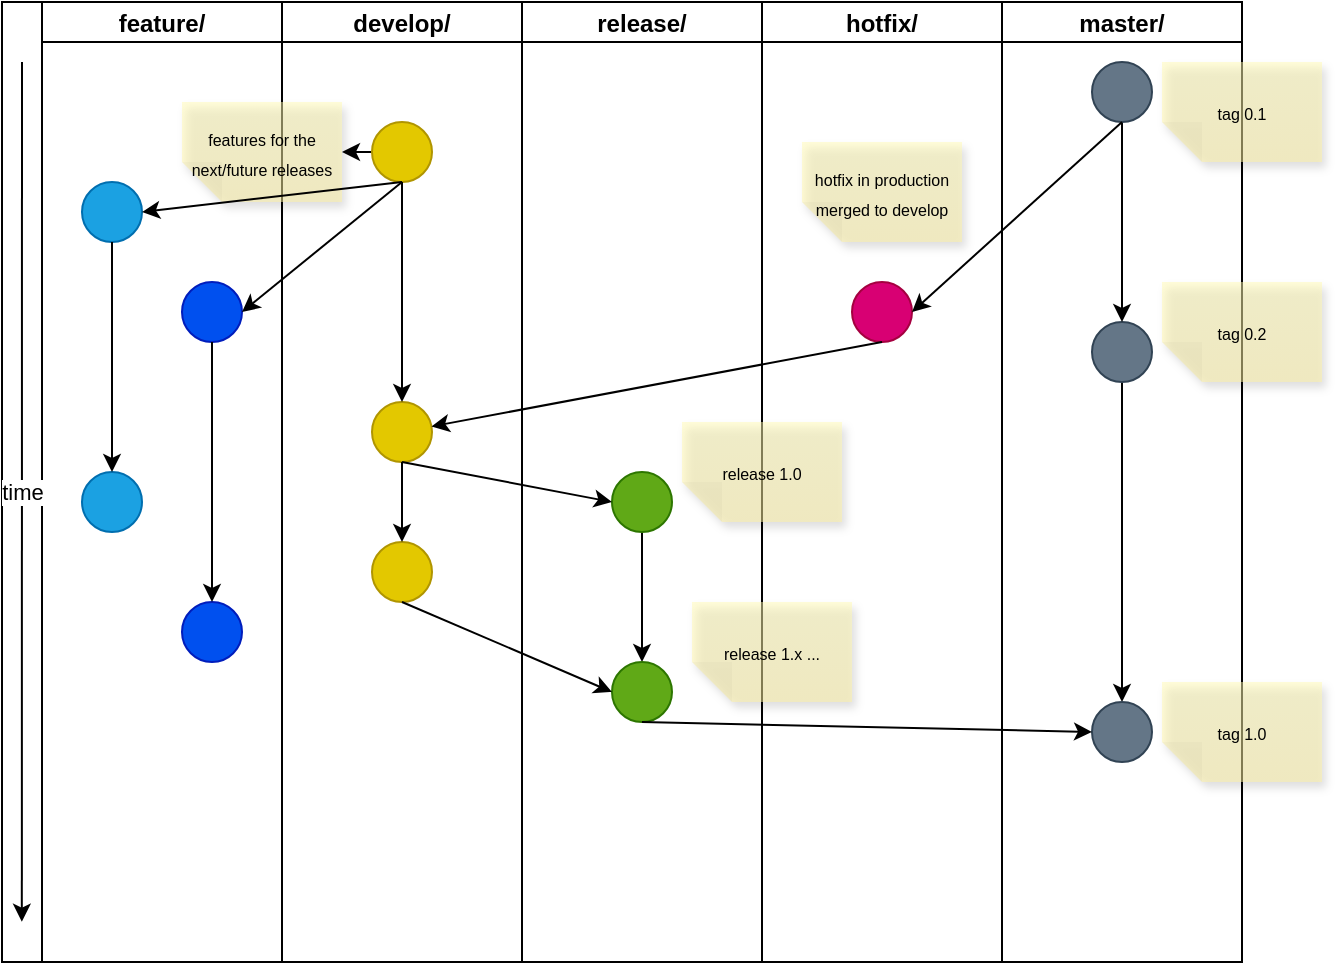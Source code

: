 <mxfile>
    <diagram id="YaZjxOc9N0C0_7QmjDq9" name="Page-1">
        <mxGraphModel dx="1221" dy="786" grid="1" gridSize="10" guides="1" tooltips="1" connect="1" arrows="1" fold="1" page="1" pageScale="1" pageWidth="850" pageHeight="1100" math="0" shadow="0">
            <root>
                <mxCell id="0"/>
                <mxCell id="1" parent="0"/>
                <mxCell id="6" value="" style="swimlane;childLayout=stackLayout;resizeParent=1;resizeParentMax=0;startSize=20;horizontal=0;horizontalStack=1;" vertex="1" parent="1">
                    <mxGeometry x="100" y="300" width="620" height="480" as="geometry">
                        <mxRectangle x="90" y="300" width="40" height="100" as="alternateBounds"/>
                    </mxGeometry>
                </mxCell>
                <mxCell id="7" value="feature/" style="swimlane;startSize=20;" vertex="1" parent="6">
                    <mxGeometry x="20" width="120" height="480" as="geometry"/>
                </mxCell>
                <mxCell id="13" value="" style="ellipse;whiteSpace=wrap;html=1;aspect=fixed;fillColor=#1ba1e2;fontColor=#ffffff;strokeColor=#006EAF;" vertex="1" parent="7">
                    <mxGeometry x="20" y="90" width="30" height="30" as="geometry"/>
                </mxCell>
                <mxCell id="15" value="" style="endArrow=classic;html=1;entryX=0.016;entryY=0.958;entryDx=0;entryDy=0;entryPerimeter=0;" edge="1" parent="7" target="6">
                    <mxGeometry relative="1" as="geometry">
                        <mxPoint x="-10" y="30" as="sourcePoint"/>
                        <mxPoint x="90" y="30" as="targetPoint"/>
                    </mxGeometry>
                </mxCell>
                <mxCell id="16" value="time" style="edgeLabel;resizable=0;html=1;align=center;verticalAlign=middle;" connectable="0" vertex="1" parent="15">
                    <mxGeometry relative="1" as="geometry"/>
                </mxCell>
                <mxCell id="17" value="" style="ellipse;whiteSpace=wrap;html=1;aspect=fixed;fillColor=#1ba1e2;fontColor=#ffffff;strokeColor=#006EAF;" vertex="1" parent="7">
                    <mxGeometry x="20" y="235" width="30" height="30" as="geometry"/>
                </mxCell>
                <mxCell id="18" value="" style="ellipse;whiteSpace=wrap;html=1;aspect=fixed;fillColor=#0050ef;fontColor=#ffffff;strokeColor=#001DBC;" vertex="1" parent="7">
                    <mxGeometry x="70" y="140" width="30" height="30" as="geometry"/>
                </mxCell>
                <mxCell id="19" value="" style="ellipse;whiteSpace=wrap;html=1;aspect=fixed;fillColor=#0050ef;fontColor=#ffffff;strokeColor=#001DBC;" vertex="1" parent="7">
                    <mxGeometry x="70" y="300" width="30" height="30" as="geometry"/>
                </mxCell>
                <mxCell id="31" value="" style="endArrow=classic;html=1;exitX=0.5;exitY=1;exitDx=0;exitDy=0;entryX=0.5;entryY=0;entryDx=0;entryDy=0;" edge="1" parent="7" source="13" target="17">
                    <mxGeometry width="50" height="50" relative="1" as="geometry">
                        <mxPoint x="60" y="140" as="sourcePoint"/>
                        <mxPoint x="110" y="90" as="targetPoint"/>
                    </mxGeometry>
                </mxCell>
                <mxCell id="32" value="" style="endArrow=classic;html=1;exitX=0.5;exitY=1;exitDx=0;exitDy=0;entryX=0.5;entryY=0;entryDx=0;entryDy=0;" edge="1" parent="7" source="18" target="19">
                    <mxGeometry width="50" height="50" relative="1" as="geometry">
                        <mxPoint x="45" y="130" as="sourcePoint"/>
                        <mxPoint x="45" y="245" as="targetPoint"/>
                    </mxGeometry>
                </mxCell>
                <mxCell id="8" value="develop/" style="swimlane;startSize=20;" vertex="1" parent="6">
                    <mxGeometry x="140" width="120" height="480" as="geometry"/>
                </mxCell>
                <mxCell id="60" value="" style="edgeStyle=none;html=1;fontSize=8;" edge="1" parent="8" source="20" target="46">
                    <mxGeometry relative="1" as="geometry"/>
                </mxCell>
                <mxCell id="20" value="" style="ellipse;whiteSpace=wrap;html=1;aspect=fixed;fillColor=#e3c800;fontColor=#000000;strokeColor=#B09500;" vertex="1" parent="8">
                    <mxGeometry x="45" y="60" width="30" height="30" as="geometry"/>
                </mxCell>
                <mxCell id="21" value="" style="ellipse;whiteSpace=wrap;html=1;aspect=fixed;fillColor=#e3c800;fontColor=#000000;strokeColor=#B09500;" vertex="1" parent="8">
                    <mxGeometry x="45" y="200" width="30" height="30" as="geometry"/>
                </mxCell>
                <mxCell id="22" value="" style="ellipse;whiteSpace=wrap;html=1;aspect=fixed;fillColor=#e3c800;fontColor=#000000;strokeColor=#B09500;" vertex="1" parent="8">
                    <mxGeometry x="45" y="270" width="30" height="30" as="geometry"/>
                </mxCell>
                <mxCell id="39" style="edgeStyle=none;html=1;exitX=0.5;exitY=1;exitDx=0;exitDy=0;entryX=0.5;entryY=0;entryDx=0;entryDy=0;" edge="1" parent="8" source="21" target="22">
                    <mxGeometry relative="1" as="geometry"/>
                </mxCell>
                <mxCell id="46" value="&lt;font style=&quot;font-size: 8px;&quot;&gt;features for the next/future releases&lt;/font&gt;" style="shape=note;whiteSpace=wrap;html=1;backgroundOutline=1;fontColor=#000000;darkOpacity=0.05;fillColor=#FFF9B2;strokeColor=none;fillStyle=solid;direction=west;gradientDirection=north;gradientColor=#FFF2A1;shadow=1;size=20;pointerEvents=1;opacity=50;" vertex="1" parent="8">
                    <mxGeometry x="-50" y="50" width="80" height="50" as="geometry"/>
                </mxCell>
                <mxCell id="9" value="release/" style="swimlane;startSize=20;" vertex="1" parent="6">
                    <mxGeometry x="260" width="120" height="480" as="geometry"/>
                </mxCell>
                <mxCell id="42" style="edgeStyle=none;html=1;exitX=0.5;exitY=1;exitDx=0;exitDy=0;entryX=0.5;entryY=0;entryDx=0;entryDy=0;" edge="1" parent="9" source="23" target="26">
                    <mxGeometry relative="1" as="geometry"/>
                </mxCell>
                <mxCell id="23" value="" style="ellipse;whiteSpace=wrap;html=1;aspect=fixed;fillColor=#60a917;fontColor=#ffffff;strokeColor=#2D7600;" vertex="1" parent="9">
                    <mxGeometry x="45" y="235" width="30" height="30" as="geometry"/>
                </mxCell>
                <mxCell id="26" value="" style="ellipse;whiteSpace=wrap;html=1;aspect=fixed;fillColor=#60a917;fontColor=#ffffff;strokeColor=#2D7600;" vertex="1" parent="9">
                    <mxGeometry x="45" y="330" width="30" height="30" as="geometry"/>
                </mxCell>
                <mxCell id="10" value="hotfix/" style="swimlane;startSize=20;" vertex="1" parent="6">
                    <mxGeometry x="380" width="120" height="480" as="geometry"/>
                </mxCell>
                <mxCell id="27" value="" style="ellipse;whiteSpace=wrap;html=1;aspect=fixed;fillColor=#d80073;fontColor=#ffffff;strokeColor=#A50040;" vertex="1" parent="10">
                    <mxGeometry x="45" y="140" width="30" height="30" as="geometry"/>
                </mxCell>
                <mxCell id="49" value="&lt;font style=&quot;font-size: 8px;&quot;&gt;hotfix in production merged to develop&lt;/font&gt;" style="shape=note;whiteSpace=wrap;html=1;backgroundOutline=1;fontColor=#000000;darkOpacity=0.05;fillColor=#FFF9B2;strokeColor=none;fillStyle=solid;direction=west;gradientDirection=north;gradientColor=#FFF2A1;shadow=1;size=20;pointerEvents=1;opacity=50;" vertex="1" parent="10">
                    <mxGeometry x="20" y="70" width="80" height="50" as="geometry"/>
                </mxCell>
                <mxCell id="52" value="&lt;font style=&quot;font-size: 8px;&quot;&gt;release 1.0&lt;br&gt;&lt;/font&gt;" style="shape=note;whiteSpace=wrap;html=1;backgroundOutline=1;fontColor=#000000;darkOpacity=0.05;fillColor=#FFF9B2;strokeColor=none;fillStyle=solid;direction=west;gradientDirection=north;gradientColor=#FFF2A1;shadow=1;size=20;pointerEvents=1;opacity=50;" vertex="1" parent="10">
                    <mxGeometry x="-40" y="210" width="80" height="50" as="geometry"/>
                </mxCell>
                <mxCell id="53" value="&lt;font style=&quot;font-size: 8px;&quot;&gt;release 1.x ...&lt;br&gt;&lt;/font&gt;" style="shape=note;whiteSpace=wrap;html=1;backgroundOutline=1;fontColor=#000000;darkOpacity=0.05;fillColor=#FFF9B2;strokeColor=none;fillStyle=solid;direction=west;gradientDirection=north;gradientColor=#FFF2A1;shadow=1;size=20;pointerEvents=1;opacity=50;" vertex="1" parent="10">
                    <mxGeometry x="-35" y="300" width="80" height="50" as="geometry"/>
                </mxCell>
                <mxCell id="11" value="master/" style="swimlane;startSize=20;" vertex="1" parent="6">
                    <mxGeometry x="500" width="120" height="480" as="geometry"/>
                </mxCell>
                <mxCell id="57" style="edgeStyle=none;html=1;exitX=0.5;exitY=1;exitDx=0;exitDy=0;entryX=0.5;entryY=0;entryDx=0;entryDy=0;fontSize=8;" edge="1" parent="11" source="30" target="56">
                    <mxGeometry relative="1" as="geometry"/>
                </mxCell>
                <mxCell id="30" value="" style="ellipse;whiteSpace=wrap;html=1;aspect=fixed;fillColor=#647687;fontColor=#ffffff;strokeColor=#314354;" vertex="1" parent="11">
                    <mxGeometry x="45" y="160" width="30" height="30" as="geometry"/>
                </mxCell>
                <mxCell id="48" style="edgeStyle=none;html=1;" edge="1" parent="11" source="38" target="30">
                    <mxGeometry relative="1" as="geometry"/>
                </mxCell>
                <mxCell id="38" value="" style="ellipse;whiteSpace=wrap;html=1;aspect=fixed;fillColor=#647687;fontColor=#ffffff;strokeColor=#314354;" vertex="1" parent="11">
                    <mxGeometry x="45" y="30" width="30" height="30" as="geometry"/>
                </mxCell>
                <mxCell id="56" value="" style="ellipse;whiteSpace=wrap;html=1;aspect=fixed;fillColor=#647687;fontColor=#ffffff;strokeColor=#314354;" vertex="1" parent="11">
                    <mxGeometry x="45" y="350" width="30" height="30" as="geometry"/>
                </mxCell>
                <mxCell id="33" value="" style="endArrow=classic;html=1;exitX=0.5;exitY=1;exitDx=0;exitDy=0;entryX=1;entryY=0.5;entryDx=0;entryDy=0;" edge="1" parent="6" source="20" target="13">
                    <mxGeometry width="50" height="50" relative="1" as="geometry">
                        <mxPoint x="250" y="220" as="sourcePoint"/>
                        <mxPoint x="300" y="170" as="targetPoint"/>
                    </mxGeometry>
                </mxCell>
                <mxCell id="36" value="" style="endArrow=classic;html=1;exitX=0.5;exitY=1;exitDx=0;exitDy=0;entryX=1;entryY=0.5;entryDx=0;entryDy=0;" edge="1" parent="6" source="38" target="27">
                    <mxGeometry width="50" height="50" relative="1" as="geometry">
                        <mxPoint x="230" y="90" as="sourcePoint"/>
                        <mxPoint x="530" y="250" as="targetPoint"/>
                    </mxGeometry>
                </mxCell>
                <mxCell id="40" style="edgeStyle=none;html=1;exitX=0.5;exitY=1;exitDx=0;exitDy=0;entryX=0;entryY=0.5;entryDx=0;entryDy=0;" edge="1" parent="6" source="21" target="23">
                    <mxGeometry relative="1" as="geometry"/>
                </mxCell>
                <mxCell id="43" style="edgeStyle=none;html=1;exitX=0.5;exitY=1;exitDx=0;exitDy=0;entryX=0;entryY=0.5;entryDx=0;entryDy=0;" edge="1" parent="6" source="22" target="26">
                    <mxGeometry relative="1" as="geometry"/>
                </mxCell>
                <mxCell id="47" style="edgeStyle=none;html=1;exitX=0.5;exitY=1;exitDx=0;exitDy=0;" edge="1" parent="6" source="27" target="21">
                    <mxGeometry relative="1" as="geometry"/>
                </mxCell>
                <mxCell id="59" style="edgeStyle=none;html=1;exitX=0.5;exitY=1;exitDx=0;exitDy=0;fontSize=8;entryX=0;entryY=0.5;entryDx=0;entryDy=0;" edge="1" parent="6" source="26" target="56">
                    <mxGeometry relative="1" as="geometry">
                        <mxPoint x="540" y="365" as="targetPoint"/>
                    </mxGeometry>
                </mxCell>
                <mxCell id="34" value="" style="endArrow=classic;html=1;entryX=1;entryY=0.5;entryDx=0;entryDy=0;" edge="1" parent="1" target="18">
                    <mxGeometry width="50" height="50" relative="1" as="geometry">
                        <mxPoint x="300" y="390" as="sourcePoint"/>
                        <mxPoint x="180" y="415" as="targetPoint"/>
                    </mxGeometry>
                </mxCell>
                <mxCell id="35" value="" style="endArrow=classic;html=1;entryX=0.5;entryY=0;entryDx=0;entryDy=0;" edge="1" parent="1" target="21">
                    <mxGeometry width="50" height="50" relative="1" as="geometry">
                        <mxPoint x="300" y="390" as="sourcePoint"/>
                        <mxPoint x="190" y="425" as="targetPoint"/>
                    </mxGeometry>
                </mxCell>
                <mxCell id="54" value="&lt;font style=&quot;font-size: 8px;&quot;&gt;tag 0.1&lt;/font&gt;" style="shape=note;whiteSpace=wrap;html=1;backgroundOutline=1;fontColor=#000000;darkOpacity=0.05;fillColor=#FFF9B2;strokeColor=none;fillStyle=solid;direction=west;gradientDirection=north;gradientColor=#FFF2A1;shadow=1;size=20;pointerEvents=1;opacity=50;" vertex="1" parent="1">
                    <mxGeometry x="680" y="330" width="80" height="50" as="geometry"/>
                </mxCell>
                <mxCell id="55" value="&lt;font style=&quot;font-size: 8px;&quot;&gt;tag 0.2&lt;/font&gt;" style="shape=note;whiteSpace=wrap;html=1;backgroundOutline=1;fontColor=#000000;darkOpacity=0.05;fillColor=#FFF9B2;strokeColor=none;fillStyle=solid;direction=west;gradientDirection=north;gradientColor=#FFF2A1;shadow=1;size=20;pointerEvents=1;opacity=50;" vertex="1" parent="1">
                    <mxGeometry x="680" y="440" width="80" height="50" as="geometry"/>
                </mxCell>
                <mxCell id="58" value="&lt;font style=&quot;font-size: 8px;&quot;&gt;tag 1.0&lt;/font&gt;" style="shape=note;whiteSpace=wrap;html=1;backgroundOutline=1;fontColor=#000000;darkOpacity=0.05;fillColor=#FFF9B2;strokeColor=none;fillStyle=solid;direction=west;gradientDirection=north;gradientColor=#FFF2A1;shadow=1;size=20;pointerEvents=1;opacity=50;" vertex="1" parent="1">
                    <mxGeometry x="680" y="640" width="80" height="50" as="geometry"/>
                </mxCell>
            </root>
        </mxGraphModel>
    </diagram>
</mxfile>